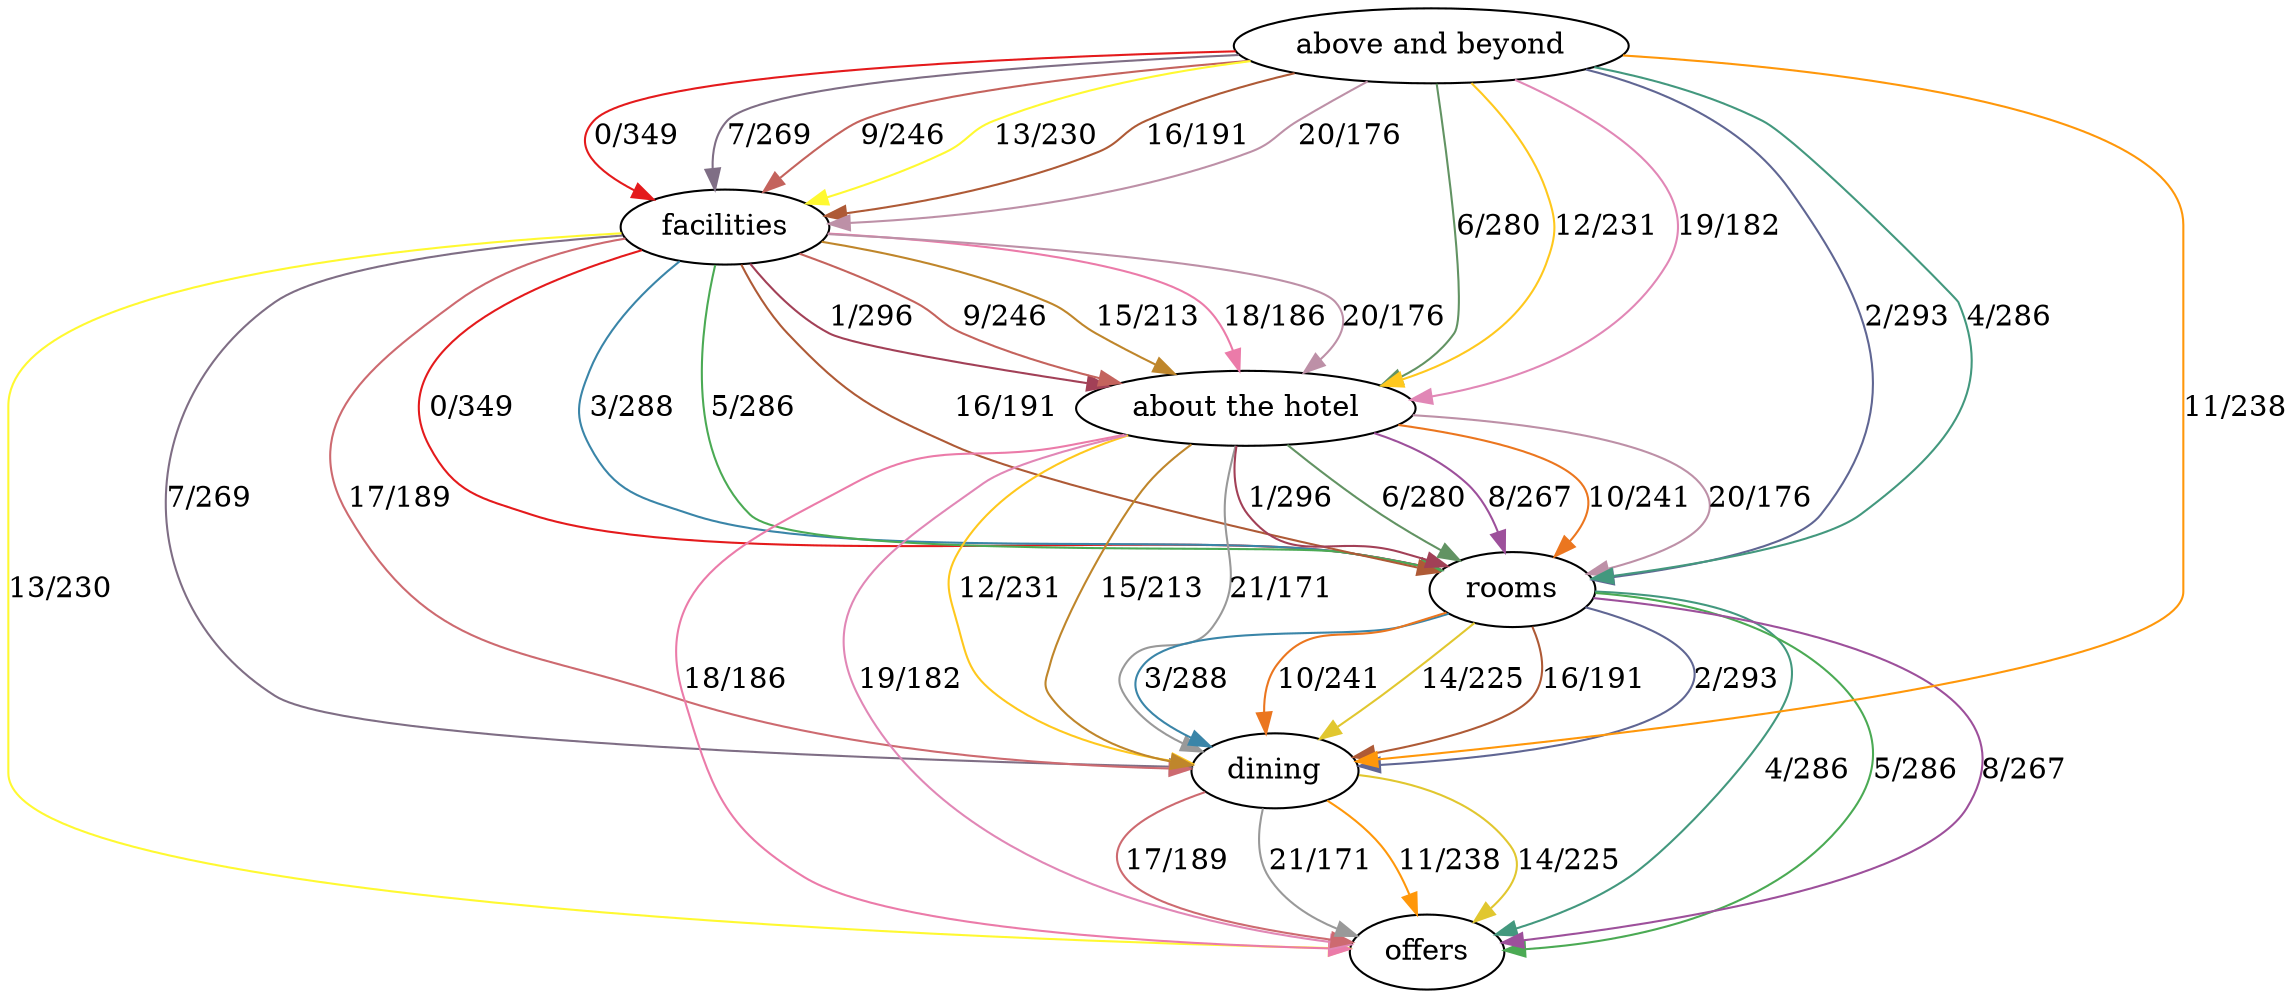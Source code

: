 digraph "" {
layout="dot";
facilities;
"about the hotel";
dining;
offers;
rooms;
"above and beyond";
facilities -> dining  [color="#7f6e85", key=0, label="7/269", weight=269];
facilities -> dining  [color="#cd6a70", key=1, label="17/189", weight=189];
facilities -> offers  [color="#fff931", key=0, label="13/230", weight=230];
facilities -> rooms  [color="#e41a1c", key=0, label="0/349", weight=349];
facilities -> rooms  [color="#3a85a8", key=1, label="3/288", weight=288];
facilities -> rooms  [color="#4baa54", key=2, label="5/286", weight=286];
facilities -> rooms  [color="#ae5a36", key=3, label="16/191", weight=191];
facilities -> "about the hotel"  [color="#a24057", key=0, label="1/296", weight=296];
facilities -> "about the hotel"  [color="#c4635d", key=1, label="9/246", weight=246];
facilities -> "about the hotel"  [color="#bf862b", key=2, label="15/213", weight=213];
facilities -> "about the hotel"  [color="#eb7ba9", key=3, label="18/186", weight=186];
facilities -> "about the hotel"  [color="#bd90a7", key=4, label="20/176", weight=176];
"about the hotel" -> dining  [color="#ffc81d", key=0, label="12/231", weight=231];
"about the hotel" -> dining  [color="#bf862b", key=1, label="15/213", weight=213];
"about the hotel" -> dining  [color="#999999", key=2, label="21/171", weight=171];
"about the hotel" -> offers  [color="#eb7ba9", key=0, label="18/186", weight=186];
"about the hotel" -> offers  [color="#e187b6", key=1, label="19/182", weight=182];
"about the hotel" -> rooms  [color="#a24057", key=0, label="1/296", weight=296];
"about the hotel" -> rooms  [color="#629363", key=1, label="6/280", weight=280];
"about the hotel" -> rooms  [color="#9d509b", key=2, label="8/267", weight=267];
"about the hotel" -> rooms  [color="#eb761f", key=3, label="10/241", weight=241];
"about the hotel" -> rooms  [color="#bd90a7", key=4, label="20/176", weight=176];
dining -> offers  [color="#ff970a", key=0, label="11/238", weight=238];
dining -> offers  [color="#e1c72f", key=1, label="14/225", weight=225];
dining -> offers  [color="#cd6a70", key=2, label="17/189", weight=189];
dining -> offers  [color="#999999", key=3, label="21/171", weight=171];
rooms -> dining  [color="#606693", key=0, label="2/293", weight=293];
rooms -> dining  [color="#3a85a8", key=1, label="3/288", weight=288];
rooms -> dining  [color="#eb761f", key=2, label="10/241", weight=241];
rooms -> dining  [color="#e1c72f", key=3, label="14/225", weight=225];
rooms -> dining  [color="#ae5a36", key=4, label="16/191", weight=191];
rooms -> offers  [color="#43987e", key=0, label="4/286", weight=286];
rooms -> offers  [color="#4baa54", key=1, label="5/286", weight=286];
rooms -> offers  [color="#9d509b", key=2, label="8/267", weight=267];
"above and beyond" -> dining  [color="#ff970a", key=0, label="11/238", weight=238];
"above and beyond" -> facilities  [color="#e41a1c", key=0, label="0/349", weight=349];
"above and beyond" -> facilities  [color="#7f6e85", key=1, label="7/269", weight=269];
"above and beyond" -> facilities  [color="#c4635d", key=2, label="9/246", weight=246];
"above and beyond" -> facilities  [color="#fff931", key=3, label="13/230", weight=230];
"above and beyond" -> facilities  [color="#ae5a36", key=4, label="16/191", weight=191];
"above and beyond" -> facilities  [color="#bd90a7", key=5, label="20/176", weight=176];
"above and beyond" -> rooms  [color="#606693", key=0, label="2/293", weight=293];
"above and beyond" -> rooms  [color="#43987e", key=1, label="4/286", weight=286];
"above and beyond" -> "about the hotel"  [color="#629363", key=0, label="6/280", weight=280];
"above and beyond" -> "about the hotel"  [color="#ffc81d", key=1, label="12/231", weight=231];
"above and beyond" -> "about the hotel"  [color="#e187b6", key=2, label="19/182", weight=182];
}